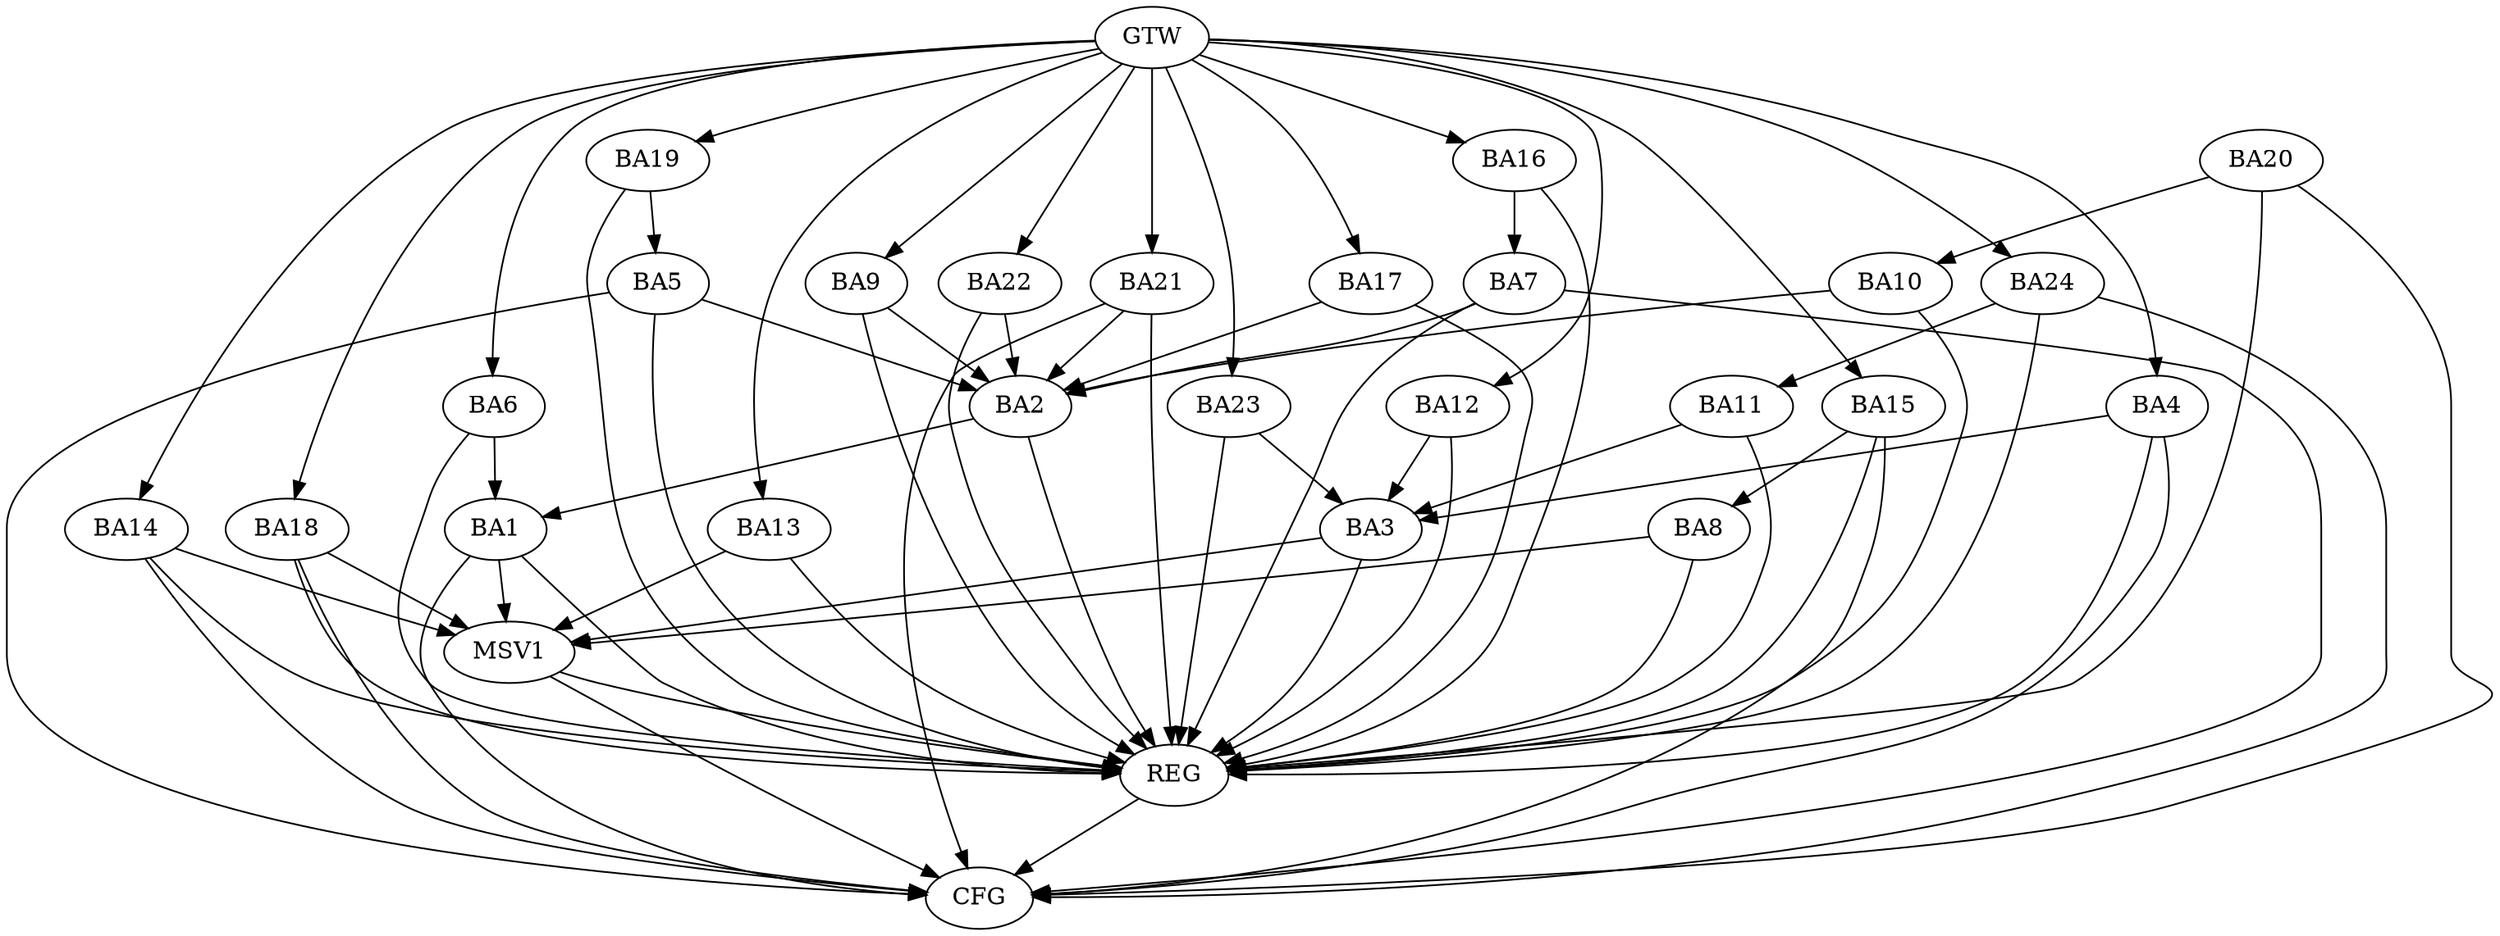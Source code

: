 strict digraph G {
  BA1 [ label="BA1" ];
  BA2 [ label="BA2" ];
  BA3 [ label="BA3" ];
  BA4 [ label="BA4" ];
  BA5 [ label="BA5" ];
  BA6 [ label="BA6" ];
  BA7 [ label="BA7" ];
  BA8 [ label="BA8" ];
  BA9 [ label="BA9" ];
  BA10 [ label="BA10" ];
  BA11 [ label="BA11" ];
  BA12 [ label="BA12" ];
  BA13 [ label="BA13" ];
  BA14 [ label="BA14" ];
  BA15 [ label="BA15" ];
  BA16 [ label="BA16" ];
  BA17 [ label="BA17" ];
  BA18 [ label="BA18" ];
  BA19 [ label="BA19" ];
  BA20 [ label="BA20" ];
  BA21 [ label="BA21" ];
  BA22 [ label="BA22" ];
  BA23 [ label="BA23" ];
  BA24 [ label="BA24" ];
  GTW [ label="GTW" ];
  REG [ label="REG" ];
  CFG [ label="CFG" ];
  MSV1 [ label="MSV1" ];
  BA2 -> BA1;
  BA4 -> BA3;
  BA6 -> BA1;
  BA11 -> BA3;
  BA12 -> BA3;
  BA15 -> BA8;
  BA16 -> BA7;
  BA19 -> BA5;
  BA20 -> BA10;
  BA21 -> BA2;
  BA23 -> BA3;
  BA24 -> BA11;
  GTW -> BA4;
  GTW -> BA6;
  GTW -> BA9;
  GTW -> BA12;
  GTW -> BA13;
  GTW -> BA14;
  GTW -> BA15;
  GTW -> BA16;
  GTW -> BA17;
  GTW -> BA18;
  GTW -> BA19;
  GTW -> BA21;
  GTW -> BA22;
  GTW -> BA23;
  GTW -> BA24;
  BA1 -> REG;
  BA2 -> REG;
  BA3 -> REG;
  BA4 -> REG;
  BA5 -> REG;
  BA6 -> REG;
  BA7 -> REG;
  BA8 -> REG;
  BA9 -> REG;
  BA10 -> REG;
  BA11 -> REG;
  BA12 -> REG;
  BA13 -> REG;
  BA14 -> REG;
  BA15 -> REG;
  BA16 -> REG;
  BA17 -> REG;
  BA18 -> REG;
  BA19 -> REG;
  BA20 -> REG;
  BA21 -> REG;
  BA22 -> REG;
  BA23 -> REG;
  BA24 -> REG;
  BA20 -> CFG;
  BA24 -> CFG;
  BA21 -> CFG;
  BA14 -> CFG;
  BA4 -> CFG;
  BA7 -> CFG;
  BA18 -> CFG;
  BA15 -> CFG;
  BA1 -> CFG;
  BA5 -> CFG;
  REG -> CFG;
  BA9 -> BA2;
  BA22 -> BA2;
  BA17 -> BA2;
  BA7 -> BA2;
  BA5 -> BA2;
  BA10 -> BA2;
  BA1 -> MSV1;
  BA3 -> MSV1;
  BA8 -> MSV1;
  BA13 -> MSV1;
  BA14 -> MSV1;
  BA18 -> MSV1;
  MSV1 -> REG;
  MSV1 -> CFG;
}
